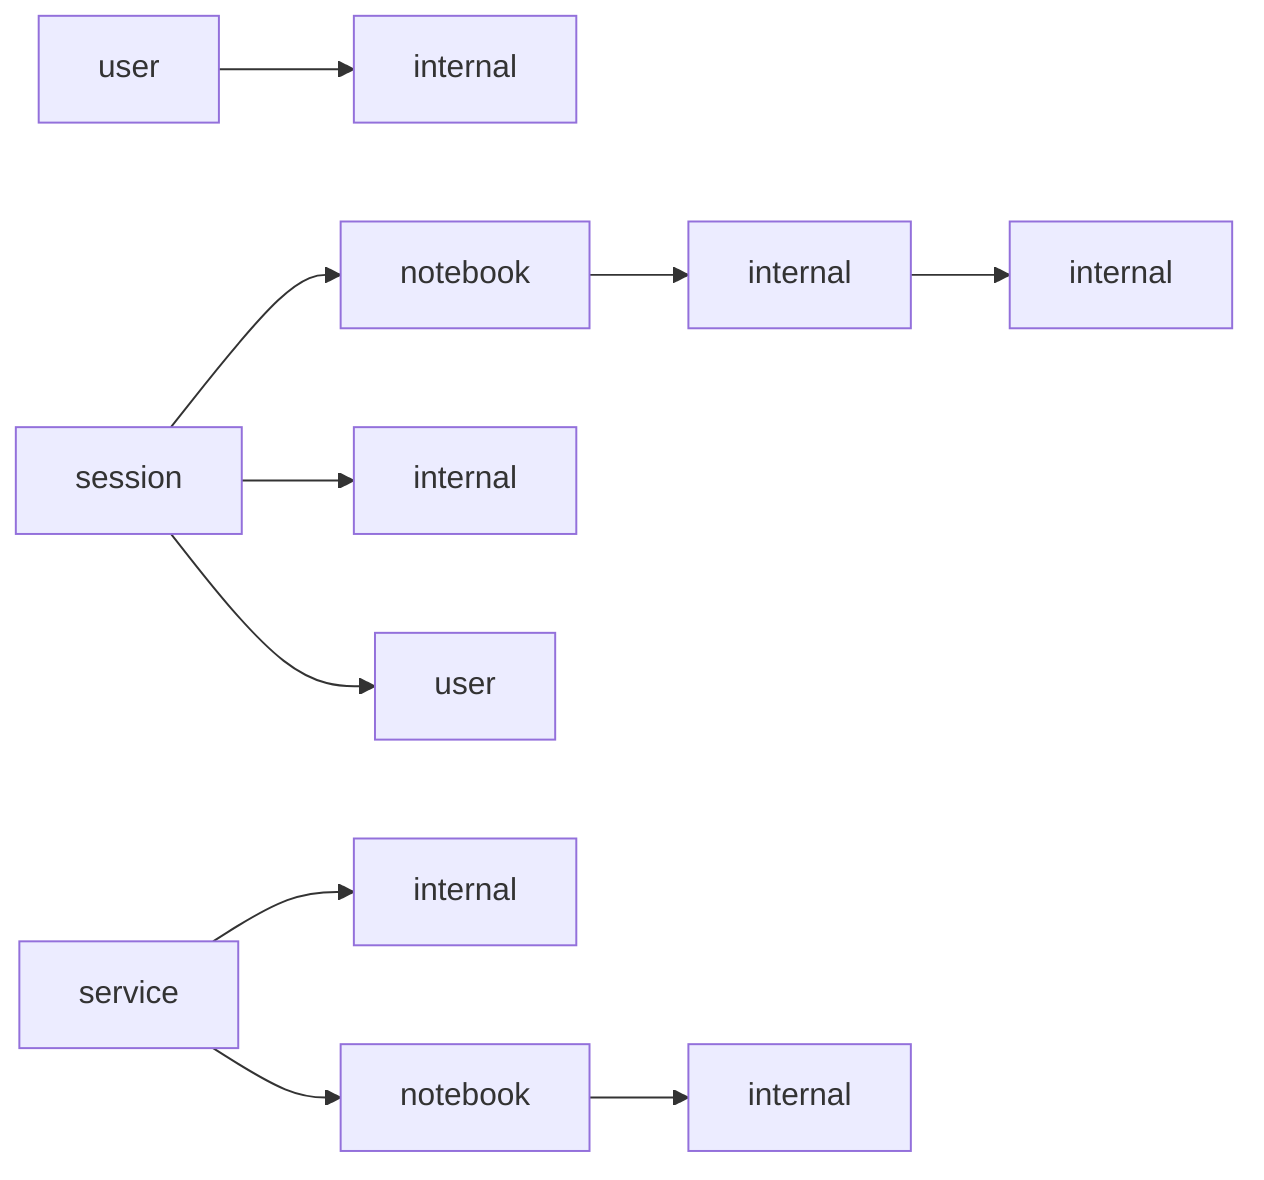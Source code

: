 graph LR
    session
    internal_a[internal]
    internal_b[internal]
    internal_c[internal]
    internal_d[internal]
    internal_e[internal]
    internal_f[internal]
    notebook_a[notebook]
    notebook_b[notebook]
    user_a[user]
    user_b[user]
    service

    session --> notebook_a --> internal_a --> internal_f
    session --> internal_b
    session --> user_a

    user_b --> internal_c

    service --> internal_d
    service --> notebook_b --> internal_e